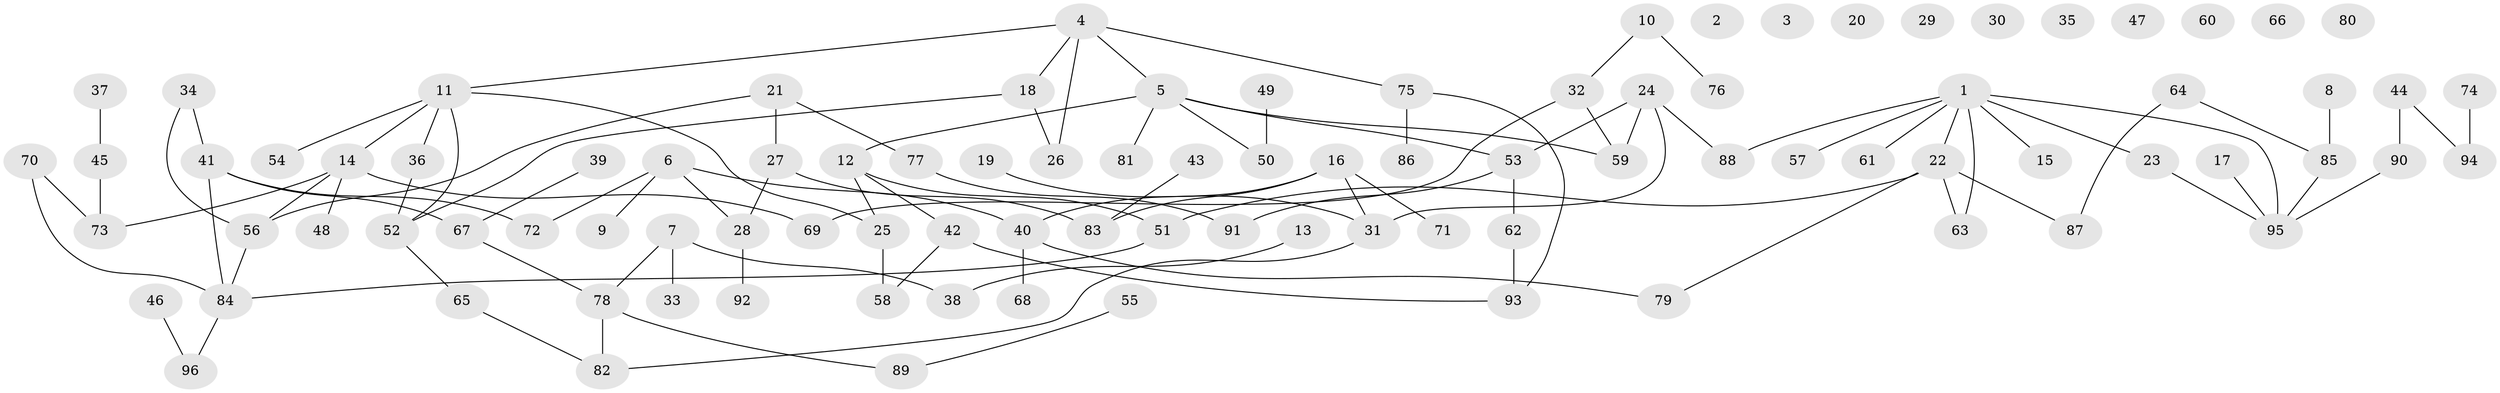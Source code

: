 // Generated by graph-tools (version 1.1) at 2025/33/03/09/25 02:33:53]
// undirected, 96 vertices, 108 edges
graph export_dot {
graph [start="1"]
  node [color=gray90,style=filled];
  1;
  2;
  3;
  4;
  5;
  6;
  7;
  8;
  9;
  10;
  11;
  12;
  13;
  14;
  15;
  16;
  17;
  18;
  19;
  20;
  21;
  22;
  23;
  24;
  25;
  26;
  27;
  28;
  29;
  30;
  31;
  32;
  33;
  34;
  35;
  36;
  37;
  38;
  39;
  40;
  41;
  42;
  43;
  44;
  45;
  46;
  47;
  48;
  49;
  50;
  51;
  52;
  53;
  54;
  55;
  56;
  57;
  58;
  59;
  60;
  61;
  62;
  63;
  64;
  65;
  66;
  67;
  68;
  69;
  70;
  71;
  72;
  73;
  74;
  75;
  76;
  77;
  78;
  79;
  80;
  81;
  82;
  83;
  84;
  85;
  86;
  87;
  88;
  89;
  90;
  91;
  92;
  93;
  94;
  95;
  96;
  1 -- 15;
  1 -- 22;
  1 -- 23;
  1 -- 57;
  1 -- 61;
  1 -- 63;
  1 -- 88;
  1 -- 95;
  4 -- 5;
  4 -- 11;
  4 -- 18;
  4 -- 26;
  4 -- 75;
  5 -- 12;
  5 -- 50;
  5 -- 53;
  5 -- 59;
  5 -- 81;
  6 -- 9;
  6 -- 28;
  6 -- 40;
  6 -- 72;
  7 -- 33;
  7 -- 38;
  7 -- 78;
  8 -- 85;
  10 -- 32;
  10 -- 76;
  11 -- 14;
  11 -- 25;
  11 -- 36;
  11 -- 52;
  11 -- 54;
  12 -- 25;
  12 -- 42;
  12 -- 51;
  13 -- 38;
  14 -- 48;
  14 -- 56;
  14 -- 69;
  14 -- 73;
  16 -- 31;
  16 -- 40;
  16 -- 71;
  16 -- 83;
  17 -- 95;
  18 -- 26;
  18 -- 52;
  19 -- 31;
  21 -- 27;
  21 -- 56;
  21 -- 77;
  22 -- 51;
  22 -- 63;
  22 -- 79;
  22 -- 87;
  23 -- 95;
  24 -- 31;
  24 -- 53;
  24 -- 59;
  24 -- 88;
  25 -- 58;
  27 -- 28;
  27 -- 83;
  28 -- 92;
  31 -- 82;
  32 -- 59;
  32 -- 69;
  34 -- 41;
  34 -- 56;
  36 -- 52;
  37 -- 45;
  39 -- 67;
  40 -- 68;
  40 -- 79;
  41 -- 67;
  41 -- 72;
  41 -- 84;
  42 -- 58;
  42 -- 93;
  43 -- 83;
  44 -- 90;
  44 -- 94;
  45 -- 73;
  46 -- 96;
  49 -- 50;
  51 -- 84;
  52 -- 65;
  53 -- 62;
  53 -- 91;
  55 -- 89;
  56 -- 84;
  62 -- 93;
  64 -- 85;
  64 -- 87;
  65 -- 82;
  67 -- 78;
  70 -- 73;
  70 -- 84;
  74 -- 94;
  75 -- 86;
  75 -- 93;
  77 -- 91;
  78 -- 82;
  78 -- 89;
  84 -- 96;
  85 -- 95;
  90 -- 95;
}
